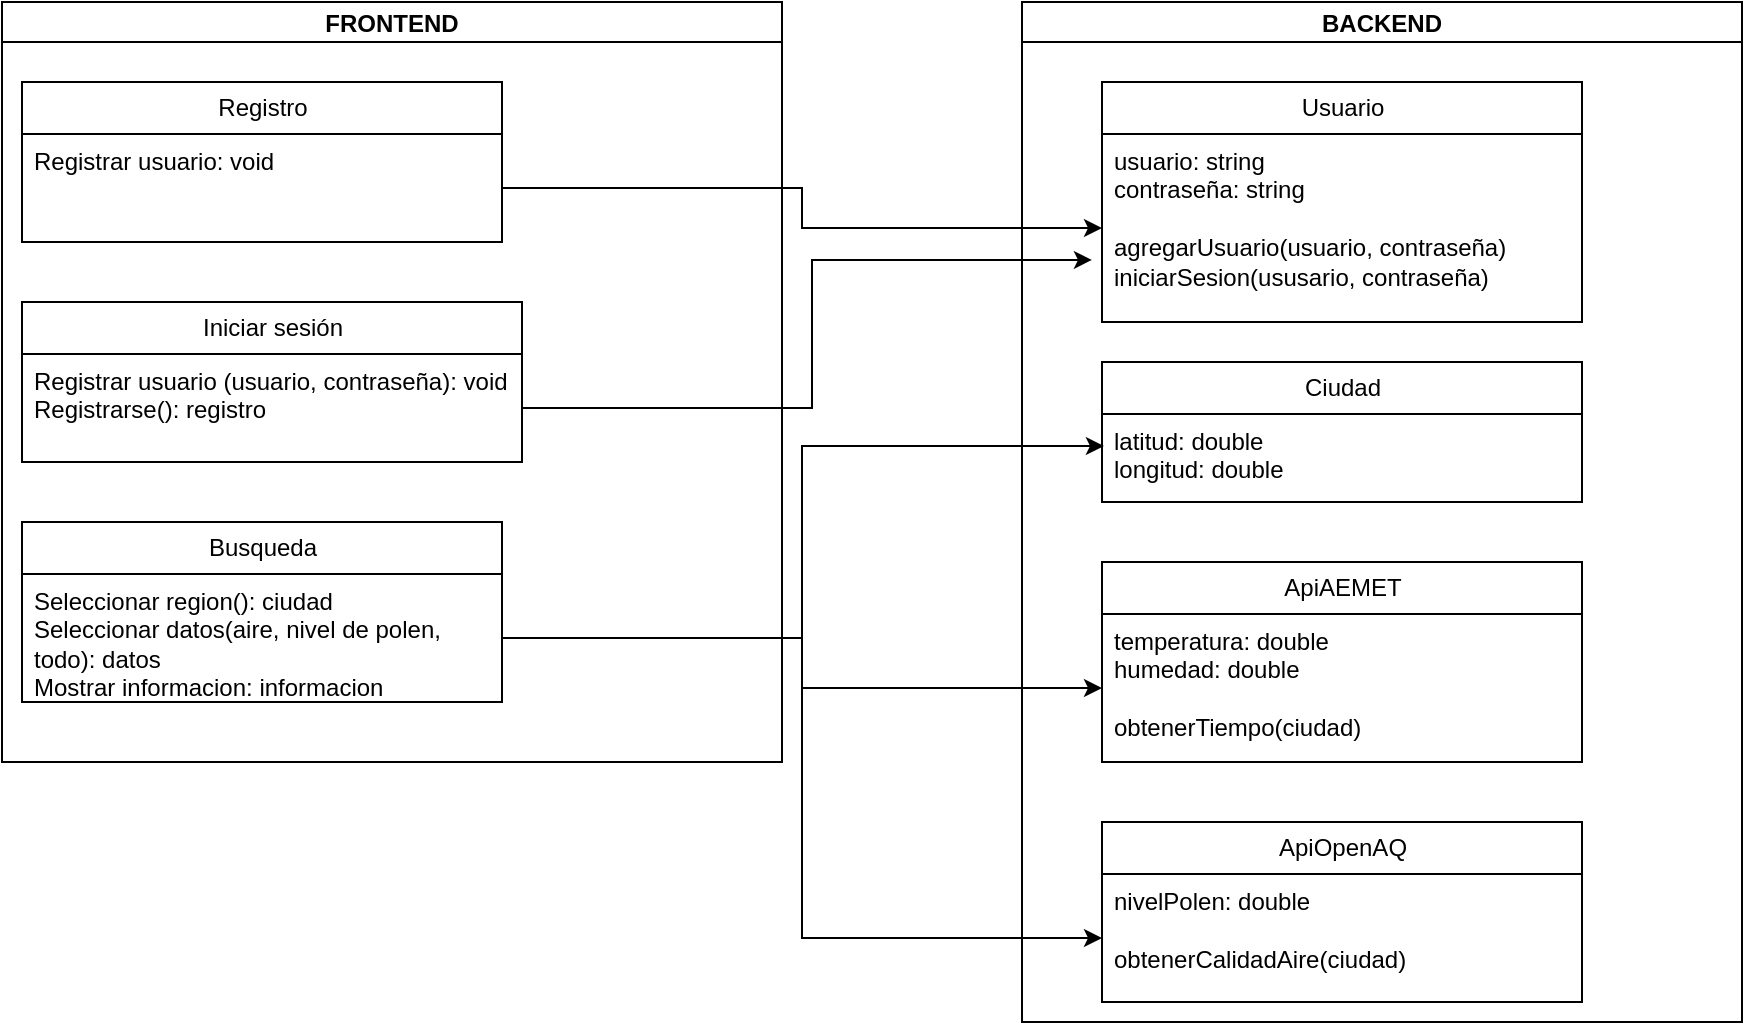 <mxfile version="20.8.20" type="device"><diagram id="C5RBs43oDa-KdzZeNtuy" name="Page-1"><mxGraphModel dx="1707" dy="1621" grid="1" gridSize="10" guides="1" tooltips="1" connect="1" arrows="1" fold="1" page="1" pageScale="1" pageWidth="827" pageHeight="1169" math="0" shadow="0"><root><mxCell id="WIyWlLk6GJQsqaUBKTNV-0"/><mxCell id="WIyWlLk6GJQsqaUBKTNV-1" parent="WIyWlLk6GJQsqaUBKTNV-0"/><mxCell id="HzPLmT30lipI42BWLs93-0" value="FRONTEND" style="swimlane;startSize=20;horizontal=1;containerType=tree;newEdgeStyle={&quot;edgeStyle&quot;:&quot;elbowEdgeStyle&quot;,&quot;startArrow&quot;:&quot;none&quot;,&quot;endArrow&quot;:&quot;none&quot;};" vertex="1" parent="WIyWlLk6GJQsqaUBKTNV-1"><mxGeometry x="-280" y="-380" width="390" height="380" as="geometry"/></mxCell><mxCell id="HzPLmT30lipI42BWLs93-13" value="Registro" style="swimlane;fontStyle=0;childLayout=stackLayout;horizontal=1;startSize=26;fillColor=none;horizontalStack=0;resizeParent=1;resizeParentMax=0;resizeLast=0;collapsible=1;marginBottom=0;html=1;" vertex="1" parent="HzPLmT30lipI42BWLs93-0"><mxGeometry x="10" y="40" width="240" height="80" as="geometry"/></mxCell><mxCell id="HzPLmT30lipI42BWLs93-14" value="Registrar usuario: void" style="text;strokeColor=none;fillColor=none;align=left;verticalAlign=top;spacingLeft=4;spacingRight=4;overflow=hidden;rotatable=0;points=[[0,0.5],[1,0.5]];portConstraint=eastwest;whiteSpace=wrap;html=1;" vertex="1" parent="HzPLmT30lipI42BWLs93-13"><mxGeometry y="26" width="240" height="54" as="geometry"/></mxCell><mxCell id="HzPLmT30lipI42BWLs93-19" value="Busqueda" style="swimlane;fontStyle=0;childLayout=stackLayout;horizontal=1;startSize=26;fillColor=none;horizontalStack=0;resizeParent=1;resizeParentMax=0;resizeLast=0;collapsible=1;marginBottom=0;html=1;" vertex="1" parent="HzPLmT30lipI42BWLs93-0"><mxGeometry x="10" y="260" width="240" height="90" as="geometry"/></mxCell><mxCell id="HzPLmT30lipI42BWLs93-20" value="Seleccionar region(): ciudad&lt;br&gt;Seleccionar datos(aire, nivel de polen, todo): datos&lt;br&gt;Mostrar informacion: informacion" style="text;strokeColor=none;fillColor=none;align=left;verticalAlign=top;spacingLeft=4;spacingRight=4;overflow=hidden;rotatable=0;points=[[0,0.5],[1,0.5]];portConstraint=eastwest;whiteSpace=wrap;html=1;" vertex="1" parent="HzPLmT30lipI42BWLs93-19"><mxGeometry y="26" width="240" height="64" as="geometry"/></mxCell><mxCell id="HzPLmT30lipI42BWLs93-6" value="BACKEND" style="swimlane;startSize=20;horizontal=1;containerType=tree;newEdgeStyle={&quot;edgeStyle&quot;:&quot;elbowEdgeStyle&quot;,&quot;startArrow&quot;:&quot;none&quot;,&quot;endArrow&quot;:&quot;none&quot;};" vertex="1" parent="WIyWlLk6GJQsqaUBKTNV-1"><mxGeometry x="230" y="-380" width="360" height="510" as="geometry"/></mxCell><mxCell id="HzPLmT30lipI42BWLs93-21" value="Usuario" style="swimlane;fontStyle=0;childLayout=stackLayout;horizontal=1;startSize=26;fillColor=none;horizontalStack=0;resizeParent=1;resizeParentMax=0;resizeLast=0;collapsible=1;marginBottom=0;html=1;" vertex="1" parent="HzPLmT30lipI42BWLs93-6"><mxGeometry x="40" y="40" width="240" height="120" as="geometry"/></mxCell><mxCell id="HzPLmT30lipI42BWLs93-22" value="usuario: string&lt;br&gt;contraseña: string&lt;br&gt;&lt;br&gt;agregarUsuario(usuario, contraseña)&lt;br&gt;iniciarSesion(ususario, contraseña)&lt;br&gt;" style="text;strokeColor=none;fillColor=none;align=left;verticalAlign=top;spacingLeft=4;spacingRight=4;overflow=hidden;rotatable=0;points=[[0,0.5],[1,0.5]];portConstraint=eastwest;whiteSpace=wrap;html=1;" vertex="1" parent="HzPLmT30lipI42BWLs93-21"><mxGeometry y="26" width="240" height="94" as="geometry"/></mxCell><mxCell id="HzPLmT30lipI42BWLs93-27" value="ApiAEMET" style="swimlane;fontStyle=0;childLayout=stackLayout;horizontal=1;startSize=26;fillColor=none;horizontalStack=0;resizeParent=1;resizeParentMax=0;resizeLast=0;collapsible=1;marginBottom=0;html=1;" vertex="1" parent="HzPLmT30lipI42BWLs93-6"><mxGeometry x="40" y="280" width="240" height="100" as="geometry"/></mxCell><mxCell id="HzPLmT30lipI42BWLs93-28" value="temperatura: double&lt;br&gt;humedad: double&lt;br&gt;&lt;br&gt;obtenerTiempo(ciudad)" style="text;strokeColor=none;fillColor=none;align=left;verticalAlign=top;spacingLeft=4;spacingRight=4;overflow=hidden;rotatable=0;points=[[0,0.5],[1,0.5]];portConstraint=eastwest;whiteSpace=wrap;html=1;" vertex="1" parent="HzPLmT30lipI42BWLs93-27"><mxGeometry y="26" width="240" height="74" as="geometry"/></mxCell><mxCell id="HzPLmT30lipI42BWLs93-34" value="Ciudad" style="swimlane;fontStyle=0;childLayout=stackLayout;horizontal=1;startSize=26;fillColor=none;horizontalStack=0;resizeParent=1;resizeParentMax=0;resizeLast=0;collapsible=1;marginBottom=0;html=1;" vertex="1" parent="HzPLmT30lipI42BWLs93-6"><mxGeometry x="40" y="180" width="240" height="70" as="geometry"/></mxCell><mxCell id="HzPLmT30lipI42BWLs93-35" value="latitud: double&lt;br&gt;longitud: double&lt;br&gt;" style="text;strokeColor=none;fillColor=none;align=left;verticalAlign=top;spacingLeft=4;spacingRight=4;overflow=hidden;rotatable=0;points=[[0,0.5],[1,0.5]];portConstraint=eastwest;whiteSpace=wrap;html=1;" vertex="1" parent="HzPLmT30lipI42BWLs93-34"><mxGeometry y="26" width="240" height="44" as="geometry"/></mxCell><mxCell id="HzPLmT30lipI42BWLs93-32" value="ApiOpenAQ" style="swimlane;fontStyle=0;childLayout=stackLayout;horizontal=1;startSize=26;fillColor=none;horizontalStack=0;resizeParent=1;resizeParentMax=0;resizeLast=0;collapsible=1;marginBottom=0;html=1;" vertex="1" parent="HzPLmT30lipI42BWLs93-6"><mxGeometry x="40" y="410" width="240" height="90" as="geometry"/></mxCell><mxCell id="HzPLmT30lipI42BWLs93-33" value="nivelPolen: double&lt;br&gt;&lt;br&gt;obtenerCalidadAire(ciudad)" style="text;strokeColor=none;fillColor=none;align=left;verticalAlign=top;spacingLeft=4;spacingRight=4;overflow=hidden;rotatable=0;points=[[0,0.5],[1,0.5]];portConstraint=eastwest;whiteSpace=wrap;html=1;" vertex="1" parent="HzPLmT30lipI42BWLs93-32"><mxGeometry y="26" width="240" height="64" as="geometry"/></mxCell><mxCell id="HzPLmT30lipI42BWLs93-17" value="Iniciar sesión" style="swimlane;fontStyle=0;childLayout=stackLayout;horizontal=1;startSize=26;fillColor=none;horizontalStack=0;resizeParent=1;resizeParentMax=0;resizeLast=0;collapsible=1;marginBottom=0;html=1;" vertex="1" parent="WIyWlLk6GJQsqaUBKTNV-1"><mxGeometry x="-270" y="-230" width="250" height="80" as="geometry"/></mxCell><mxCell id="HzPLmT30lipI42BWLs93-18" value="Registrar usuario (usuario, contraseña): void&lt;br&gt;Registrarse(): registro" style="text;strokeColor=none;fillColor=none;align=left;verticalAlign=top;spacingLeft=4;spacingRight=4;overflow=hidden;rotatable=0;points=[[0,0.5],[1,0.5]];portConstraint=eastwest;whiteSpace=wrap;html=1;" vertex="1" parent="HzPLmT30lipI42BWLs93-17"><mxGeometry y="26" width="250" height="54" as="geometry"/></mxCell><mxCell id="HzPLmT30lipI42BWLs93-36" style="edgeStyle=orthogonalEdgeStyle;rounded=0;orthogonalLoop=1;jettySize=auto;html=1;entryX=0;entryY=0.5;entryDx=0;entryDy=0;" edge="1" parent="WIyWlLk6GJQsqaUBKTNV-1" source="HzPLmT30lipI42BWLs93-14" target="HzPLmT30lipI42BWLs93-22"><mxGeometry relative="1" as="geometry"/></mxCell><mxCell id="HzPLmT30lipI42BWLs93-37" style="edgeStyle=orthogonalEdgeStyle;rounded=0;orthogonalLoop=1;jettySize=auto;html=1;entryX=-0.021;entryY=0.67;entryDx=0;entryDy=0;entryPerimeter=0;" edge="1" parent="WIyWlLk6GJQsqaUBKTNV-1" source="HzPLmT30lipI42BWLs93-18" target="HzPLmT30lipI42BWLs93-22"><mxGeometry relative="1" as="geometry"/></mxCell><mxCell id="HzPLmT30lipI42BWLs93-42" style="edgeStyle=orthogonalEdgeStyle;rounded=0;orthogonalLoop=1;jettySize=auto;html=1;entryX=0.004;entryY=0.364;entryDx=0;entryDy=0;entryPerimeter=0;" edge="1" parent="WIyWlLk6GJQsqaUBKTNV-1" source="HzPLmT30lipI42BWLs93-20" target="HzPLmT30lipI42BWLs93-35"><mxGeometry relative="1" as="geometry"/></mxCell><mxCell id="HzPLmT30lipI42BWLs93-43" style="edgeStyle=orthogonalEdgeStyle;rounded=0;orthogonalLoop=1;jettySize=auto;html=1;entryX=0;entryY=0.5;entryDx=0;entryDy=0;" edge="1" parent="WIyWlLk6GJQsqaUBKTNV-1" source="HzPLmT30lipI42BWLs93-20" target="HzPLmT30lipI42BWLs93-28"><mxGeometry relative="1" as="geometry"/></mxCell><mxCell id="HzPLmT30lipI42BWLs93-44" style="edgeStyle=orthogonalEdgeStyle;rounded=0;orthogonalLoop=1;jettySize=auto;html=1;entryX=0;entryY=0.5;entryDx=0;entryDy=0;" edge="1" parent="WIyWlLk6GJQsqaUBKTNV-1" source="HzPLmT30lipI42BWLs93-20" target="HzPLmT30lipI42BWLs93-33"><mxGeometry relative="1" as="geometry"/></mxCell></root></mxGraphModel></diagram></mxfile>